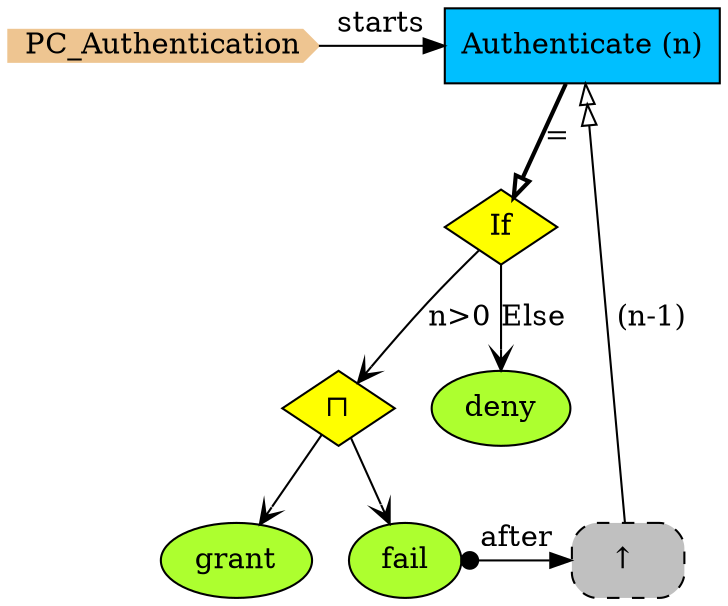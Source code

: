digraph {

StartN_ [shape = cds,color=burlywood2,style=filled,height=.2,width=.2, label =PC_Authentication];
Authenticate [shape=box,fillcolor=deepskyblue,style = filled,label="Authenticate (n)"];
OpAuthenticateChoice [shape=diamond,fillcolor=yellow,style=filled,label="⊓"];
grant [shape=ellipse,fillcolor=greenyellow,style=filled,label="grant"];
RefAuthenticate [shape=rectangle,fillcolor=gray,style="rounded,filled,dashed",label="↑ "];
fail [shape=ellipse,fillcolor=greenyellow,style=filled,label="fail"];
deny [shape=ellipse,fillcolor=greenyellow,style=filled,label="deny"];
OpAuthenticate [shape=diamond,fillcolor=yellow,style=filled,label="If"];

{rank=same;RefAuthenticate,fail}
{rank=same;Authenticate,StartN_}

RefAuthenticate->Authenticate[arrowhead="normalnormal",fillcolor=white,label=" (n-1)"];
OpAuthenticateChoice->fail[arrowhead="open"];
OpAuthenticate->deny[arrowhead="open",label="Else"];
OpAuthenticate->OpAuthenticateChoice[arrowhead="open",label="n>0"];
OpAuthenticateChoice->grant[arrowhead="open"];
fail->RefAuthenticate[arrowtail=dot,dir=both,label="after"];
Authenticate->OpAuthenticate[arrowhead="onormal",penwidth=2,label="="];
StartN_->Authenticate[label="starts"];
}